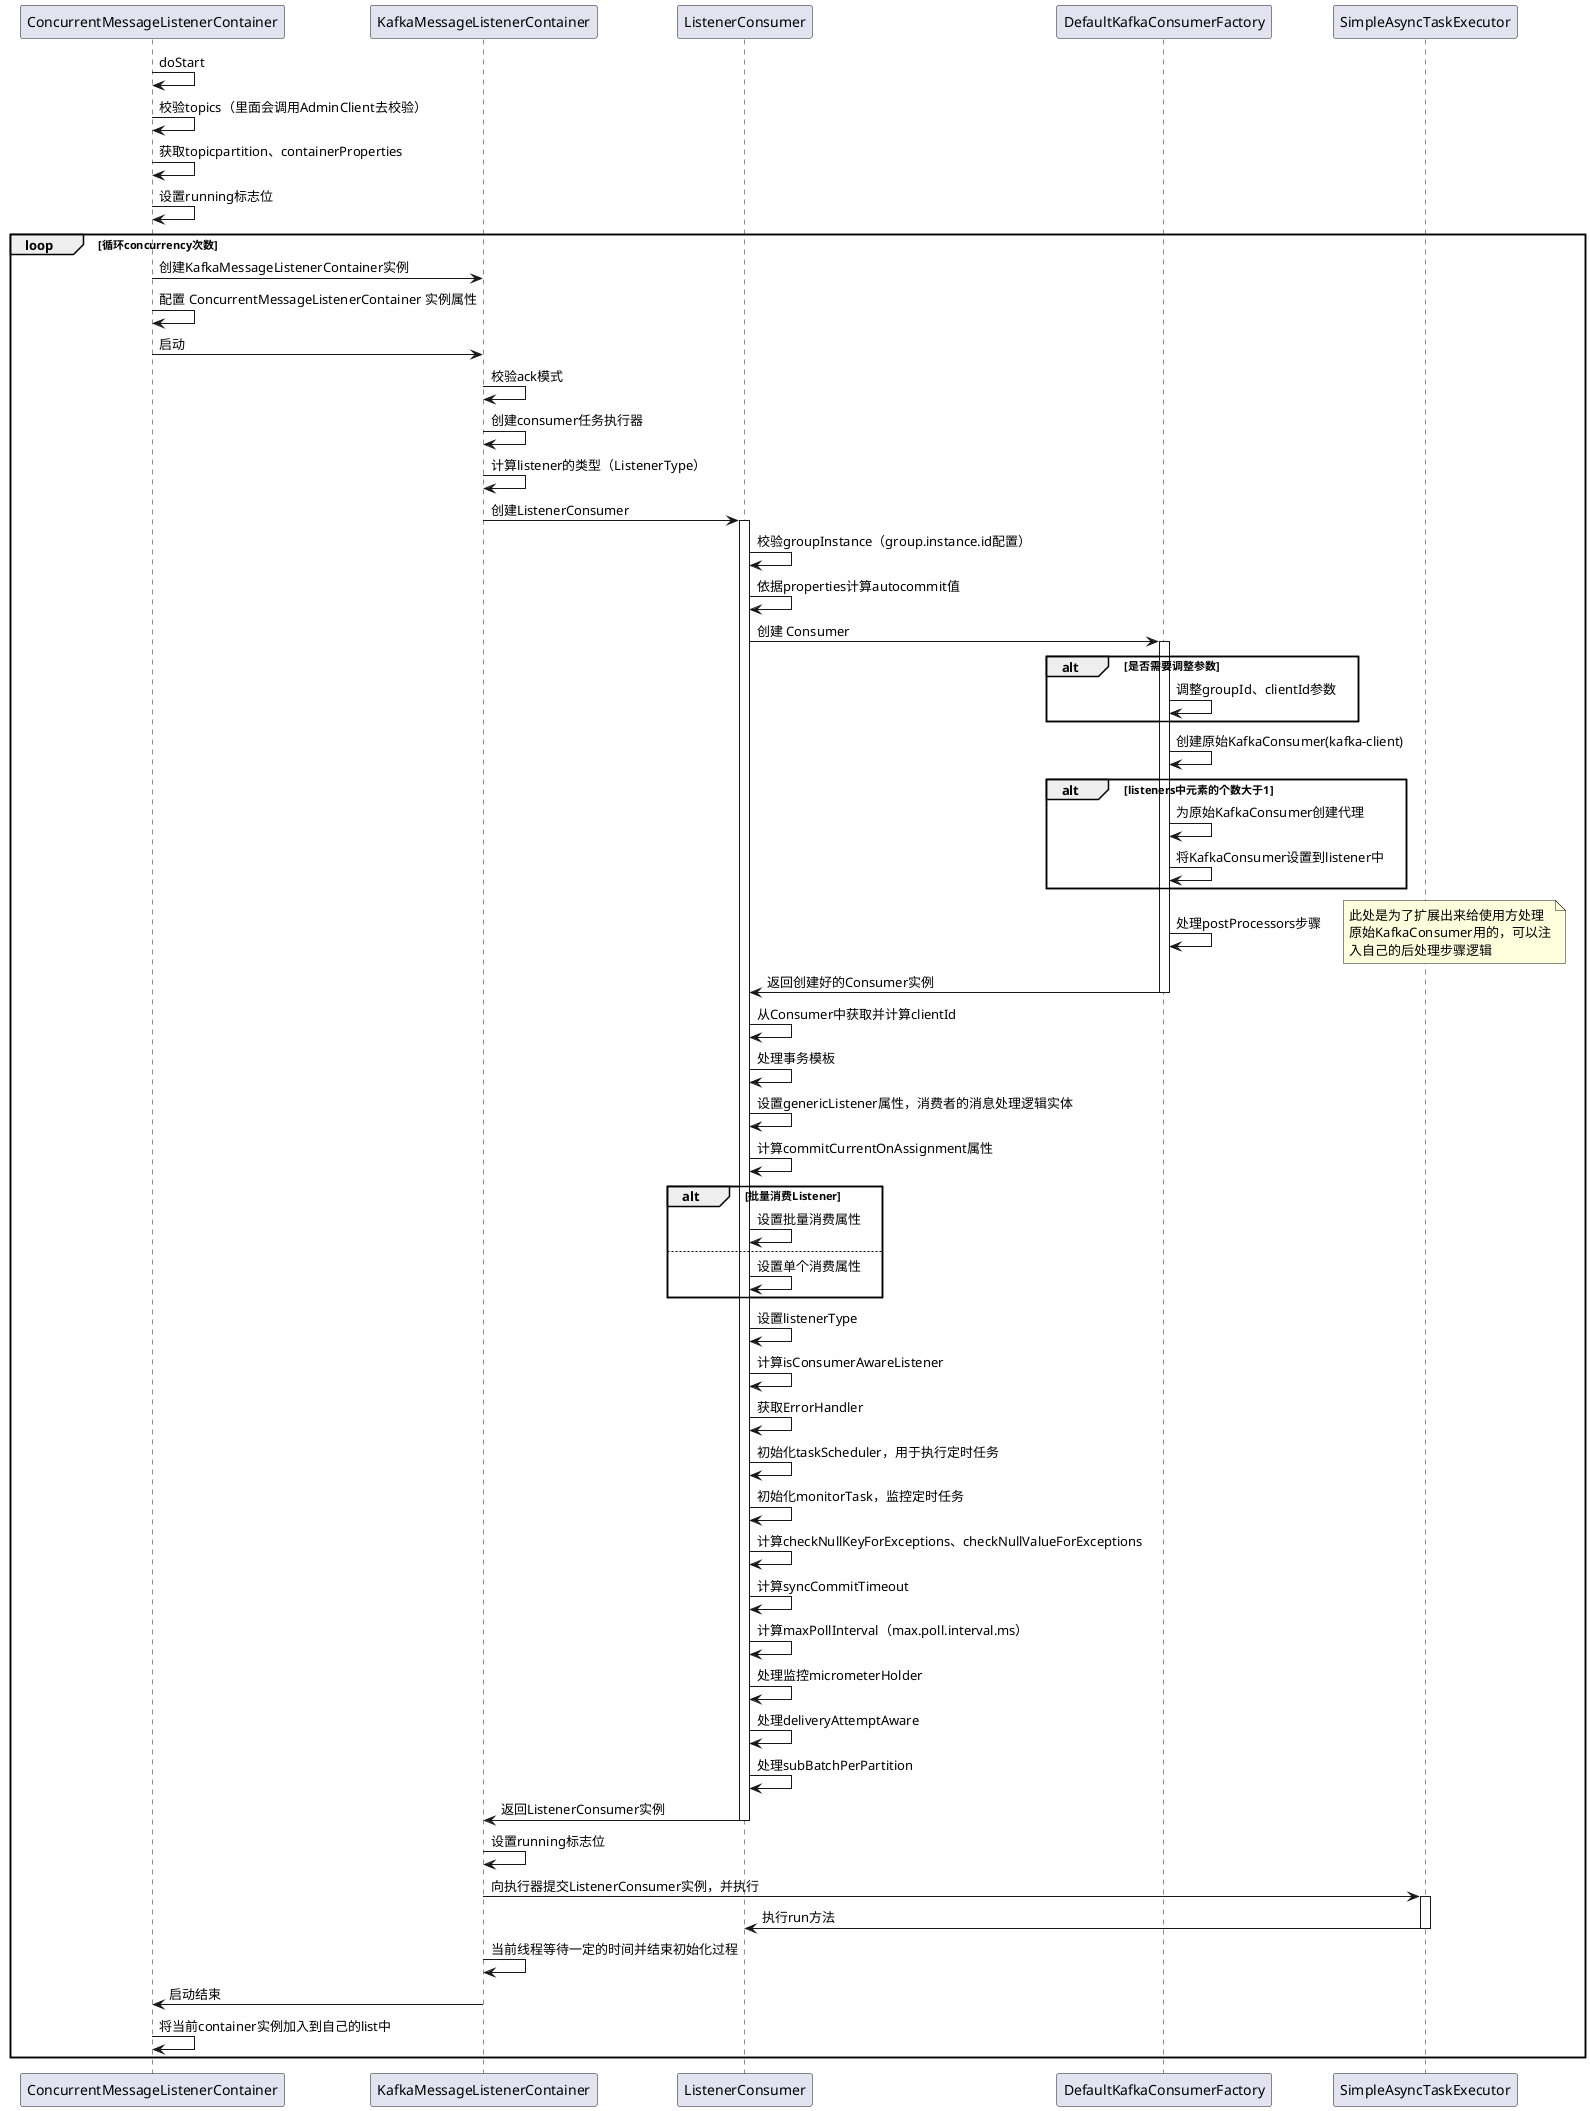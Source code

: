 @startuml
participant ConcurrentMessageListenerContainer
participant KafkaMessageListenerContainer
participant ListenerConsumer

ConcurrentMessageListenerContainer -> ConcurrentMessageListenerContainer : doStart

ConcurrentMessageListenerContainer -> ConcurrentMessageListenerContainer : 校验topics（里面会调用AdminClient去校验）
ConcurrentMessageListenerContainer -> ConcurrentMessageListenerContainer : 获取topicpartition、containerProperties

ConcurrentMessageListenerContainer -> ConcurrentMessageListenerContainer : 设置running标志位

loop 循环concurrency次数
    ConcurrentMessageListenerContainer->KafkaMessageListenerContainer : 创建KafkaMessageListenerContainer实例
    ConcurrentMessageListenerContainer->ConcurrentMessageListenerContainer : 配置 ConcurrentMessageListenerContainer 实例属性
    ConcurrentMessageListenerContainer-> KafkaMessageListenerContainer : 启动
    KafkaMessageListenerContainer -> KafkaMessageListenerContainer : 校验ack模式
    KafkaMessageListenerContainer -> KafkaMessageListenerContainer : 创建consumer任务执行器
    KafkaMessageListenerContainer -> KafkaMessageListenerContainer : 计算listener的类型（ListenerType）
    KafkaMessageListenerContainer -> ListenerConsumer : 创建ListenerConsumer
    activate ListenerConsumer
    ListenerConsumer-> ListenerConsumer: 校验groupInstance（group.instance.id配置）
    ListenerConsumer -> ListenerConsumer: 依据properties计算autocommit值
    ListenerConsumer -> DefaultKafkaConsumerFactory:  创建 Consumer
    activate DefaultKafkaConsumerFactory
        alt 是否需要调整参数
            DefaultKafkaConsumerFactory -> DefaultKafkaConsumerFactory : 调整groupId、clientId参数    
        end
        DefaultKafkaConsumerFactory -> DefaultKafkaConsumerFactory : 创建原始KafkaConsumer(kafka-client)
        alt listeners中元素的个数大于1
            DefaultKafkaConsumerFactory -> DefaultKafkaConsumerFactory : 为原始KafkaConsumer创建代理
            DefaultKafkaConsumerFactory -> DefaultKafkaConsumerFactory :将KafkaConsumer设置到listener中
        end
        DefaultKafkaConsumerFactory -> DefaultKafkaConsumerFactory : 处理postProcessors步骤
        note right : 此处是为了扩展出来给使用方处理\n原始KafkaConsumer用的，可以注\n入自己的后处理步骤逻辑
        DefaultKafkaConsumerFactory -> ListenerConsumer : 返回创建好的Consumer实例
    deactivate DefaultKafkaConsumerFactory
    
    ListenerConsumer -> ListenerConsumer : 从Consumer中获取并计算clientId
    ListenerConsumer -> ListenerConsumer : 处理事务模板
    ListenerConsumer -> ListenerConsumer : 设置genericListener属性，消费者的消息处理逻辑实体
    ListenerConsumer -> ListenerConsumer : 计算commitCurrentOnAssignment属性
    alt 批量消费Listener
        ListenerConsumer -> ListenerConsumer : 设置批量消费属性
    else
        ListenerConsumer -> ListenerConsumer : 设置单个消费属性
    end

    ListenerConsumer -> ListenerConsumer : 设置listenerType
    ListenerConsumer -> ListenerConsumer : 计算isConsumerAwareListener
    ListenerConsumer -> ListenerConsumer : 获取ErrorHandler
    ListenerConsumer -> ListenerConsumer : 初始化taskScheduler，用于执行定时任务
    ListenerConsumer -> ListenerConsumer : 初始化monitorTask，监控定时任务
    ListenerConsumer -> ListenerConsumer : 计算checkNullKeyForExceptions、checkNullValueForExceptions
    ListenerConsumer -> ListenerConsumer : 计算syncCommitTimeout
    ListenerConsumer -> ListenerConsumer : 计算maxPollInterval（max.poll.interval.ms）
    ListenerConsumer -> ListenerConsumer : 处理监控micrometerHolder
    ListenerConsumer -> ListenerConsumer : 处理deliveryAttemptAware
    ListenerConsumer -> ListenerConsumer : 处理subBatchPerPartition
    ListenerConsumer -> KafkaMessageListenerContainer :返回ListenerConsumer实例
    deactivate ListenerConsumer
    KafkaMessageListenerContainer -> KafkaMessageListenerContainer : 设置running标志位
    KafkaMessageListenerContainer -> SimpleAsyncTaskExecutor : 向执行器提交ListenerConsumer实例，并执行
    activate SimpleAsyncTaskExecutor
    SimpleAsyncTaskExecutor -> ListenerConsumer : 执行run方法
    deactivate SimpleAsyncTaskExecutor
    KafkaMessageListenerContainer -> KafkaMessageListenerContainer : 当前线程等待一定的时间并结束初始化过程
KafkaMessageListenerContainer -> ConcurrentMessageListenerContainer : 启动结束
ConcurrentMessageListenerContainer ->ConcurrentMessageListenerContainer : 将当前container实例加入到自己的list中
end
@enduml


